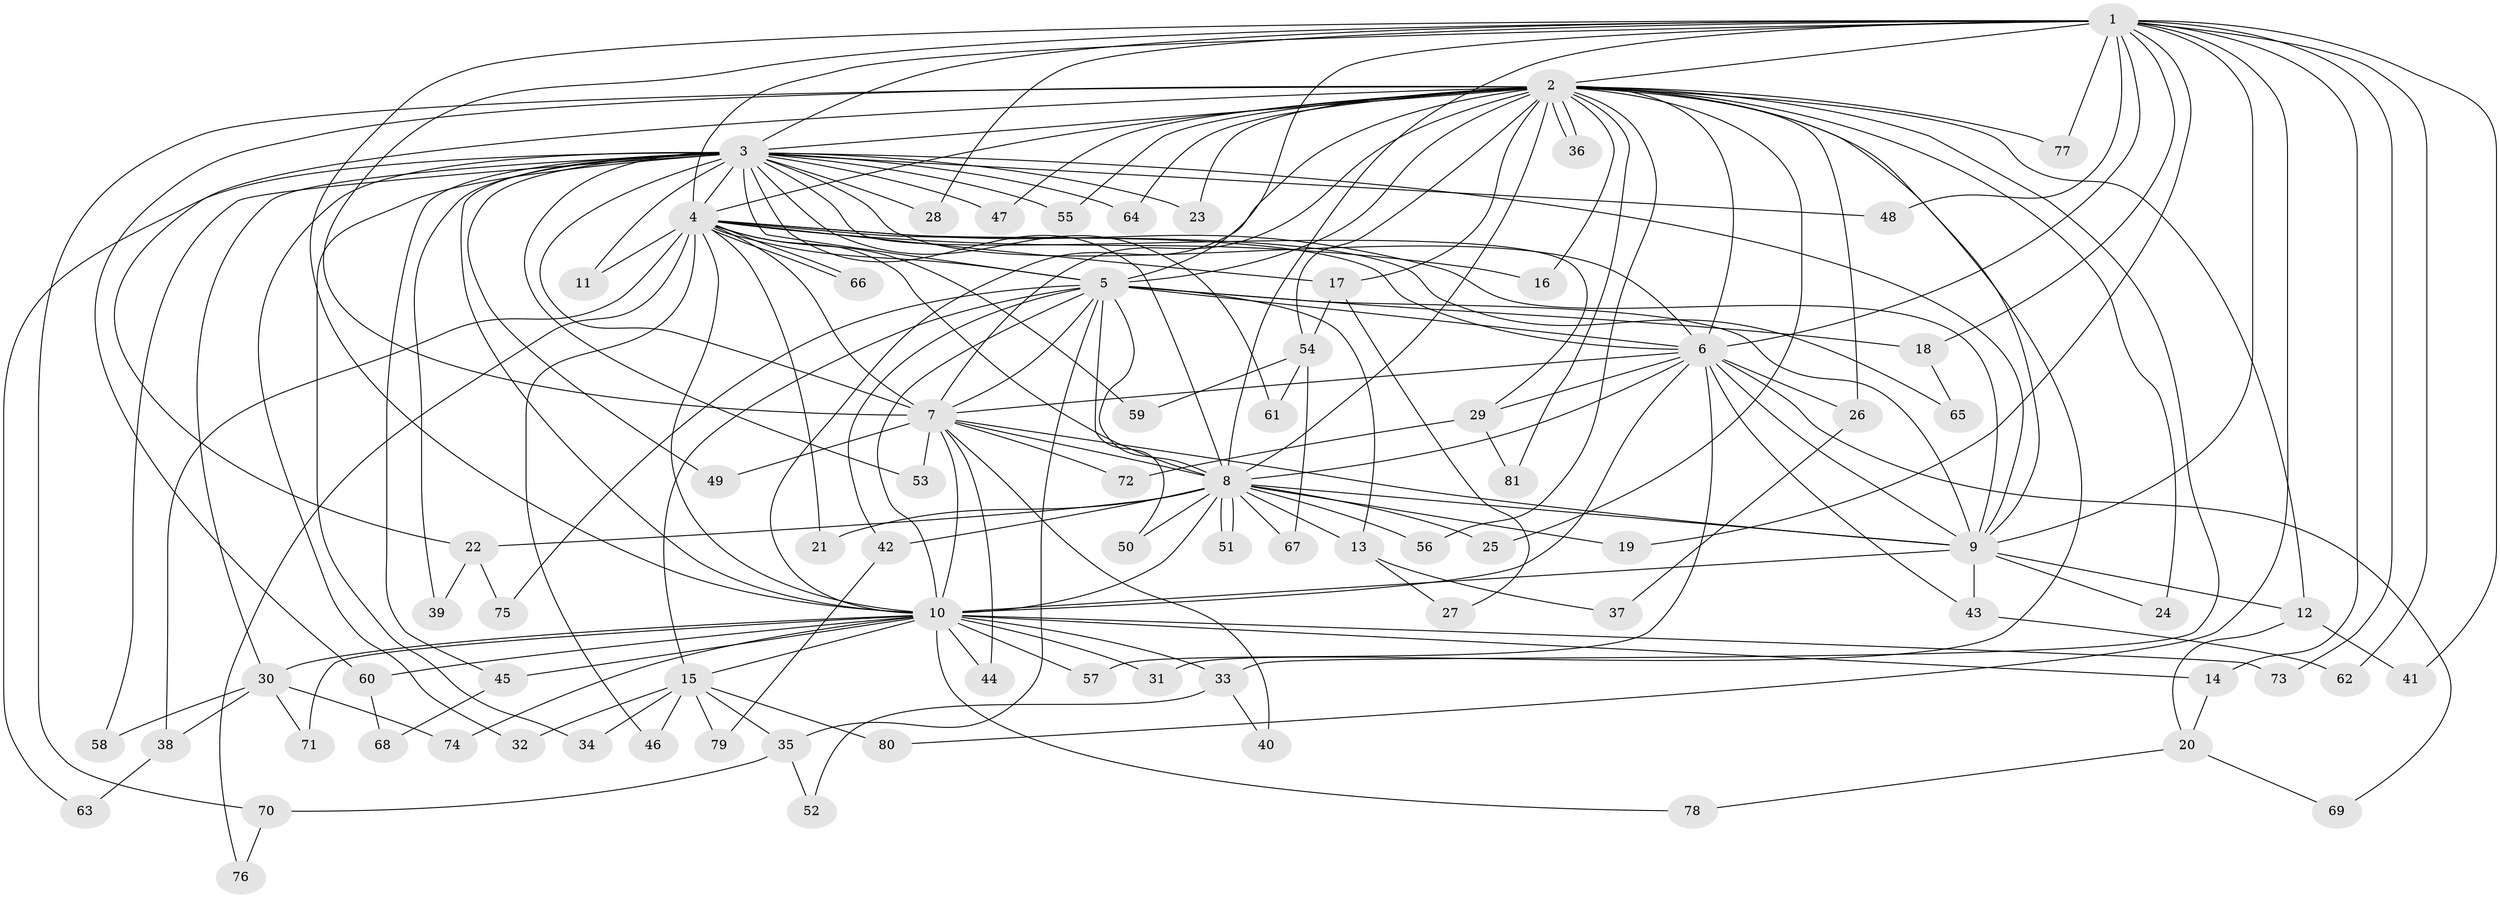 // Generated by graph-tools (version 1.1) at 2025/01/03/09/25 03:01:12]
// undirected, 81 vertices, 187 edges
graph export_dot {
graph [start="1"]
  node [color=gray90,style=filled];
  1;
  2;
  3;
  4;
  5;
  6;
  7;
  8;
  9;
  10;
  11;
  12;
  13;
  14;
  15;
  16;
  17;
  18;
  19;
  20;
  21;
  22;
  23;
  24;
  25;
  26;
  27;
  28;
  29;
  30;
  31;
  32;
  33;
  34;
  35;
  36;
  37;
  38;
  39;
  40;
  41;
  42;
  43;
  44;
  45;
  46;
  47;
  48;
  49;
  50;
  51;
  52;
  53;
  54;
  55;
  56;
  57;
  58;
  59;
  60;
  61;
  62;
  63;
  64;
  65;
  66;
  67;
  68;
  69;
  70;
  71;
  72;
  73;
  74;
  75;
  76;
  77;
  78;
  79;
  80;
  81;
  1 -- 2;
  1 -- 3;
  1 -- 4;
  1 -- 5;
  1 -- 6;
  1 -- 7;
  1 -- 8;
  1 -- 9;
  1 -- 10;
  1 -- 14;
  1 -- 18;
  1 -- 19;
  1 -- 28;
  1 -- 41;
  1 -- 48;
  1 -- 62;
  1 -- 73;
  1 -- 77;
  1 -- 80;
  2 -- 3;
  2 -- 4;
  2 -- 5;
  2 -- 6;
  2 -- 7;
  2 -- 8;
  2 -- 9;
  2 -- 10;
  2 -- 12;
  2 -- 16;
  2 -- 17;
  2 -- 22;
  2 -- 23;
  2 -- 24;
  2 -- 25;
  2 -- 26;
  2 -- 31;
  2 -- 33;
  2 -- 36;
  2 -- 36;
  2 -- 47;
  2 -- 54;
  2 -- 55;
  2 -- 56;
  2 -- 60;
  2 -- 64;
  2 -- 70;
  2 -- 77;
  2 -- 81;
  3 -- 4;
  3 -- 5;
  3 -- 6;
  3 -- 7;
  3 -- 8;
  3 -- 9;
  3 -- 10;
  3 -- 11;
  3 -- 23;
  3 -- 28;
  3 -- 29;
  3 -- 30;
  3 -- 32;
  3 -- 34;
  3 -- 39;
  3 -- 45;
  3 -- 47;
  3 -- 48;
  3 -- 49;
  3 -- 53;
  3 -- 55;
  3 -- 58;
  3 -- 61;
  3 -- 63;
  3 -- 64;
  4 -- 5;
  4 -- 6;
  4 -- 7;
  4 -- 8;
  4 -- 9;
  4 -- 10;
  4 -- 11;
  4 -- 16;
  4 -- 17;
  4 -- 21;
  4 -- 38;
  4 -- 46;
  4 -- 59;
  4 -- 65;
  4 -- 66;
  4 -- 66;
  4 -- 76;
  5 -- 6;
  5 -- 7;
  5 -- 8;
  5 -- 9;
  5 -- 10;
  5 -- 13;
  5 -- 15;
  5 -- 18;
  5 -- 35;
  5 -- 42;
  5 -- 50;
  5 -- 75;
  6 -- 7;
  6 -- 8;
  6 -- 9;
  6 -- 10;
  6 -- 26;
  6 -- 29;
  6 -- 43;
  6 -- 57;
  6 -- 69;
  7 -- 8;
  7 -- 9;
  7 -- 10;
  7 -- 40;
  7 -- 44;
  7 -- 49;
  7 -- 53;
  7 -- 72;
  8 -- 9;
  8 -- 10;
  8 -- 13;
  8 -- 19;
  8 -- 21;
  8 -- 22;
  8 -- 25;
  8 -- 42;
  8 -- 50;
  8 -- 51;
  8 -- 51;
  8 -- 56;
  8 -- 67;
  9 -- 10;
  9 -- 12;
  9 -- 24;
  9 -- 43;
  10 -- 14;
  10 -- 15;
  10 -- 30;
  10 -- 31;
  10 -- 33;
  10 -- 44;
  10 -- 45;
  10 -- 57;
  10 -- 60;
  10 -- 71;
  10 -- 73;
  10 -- 74;
  10 -- 78;
  12 -- 20;
  12 -- 41;
  13 -- 27;
  13 -- 37;
  14 -- 20;
  15 -- 32;
  15 -- 34;
  15 -- 35;
  15 -- 46;
  15 -- 79;
  15 -- 80;
  17 -- 27;
  17 -- 54;
  18 -- 65;
  20 -- 69;
  20 -- 78;
  22 -- 39;
  22 -- 75;
  26 -- 37;
  29 -- 72;
  29 -- 81;
  30 -- 38;
  30 -- 58;
  30 -- 71;
  30 -- 74;
  33 -- 40;
  33 -- 52;
  35 -- 52;
  35 -- 70;
  38 -- 63;
  42 -- 79;
  43 -- 62;
  45 -- 68;
  54 -- 59;
  54 -- 61;
  54 -- 67;
  60 -- 68;
  70 -- 76;
}
